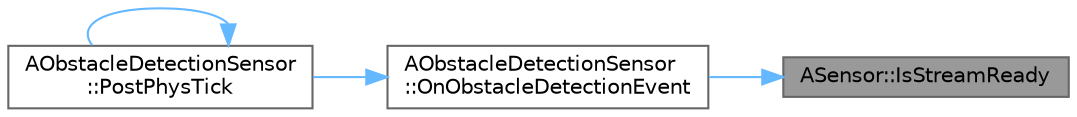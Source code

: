digraph "ASensor::IsStreamReady"
{
 // INTERACTIVE_SVG=YES
 // LATEX_PDF_SIZE
  bgcolor="transparent";
  edge [fontname=Helvetica,fontsize=10,labelfontname=Helvetica,labelfontsize=10];
  node [fontname=Helvetica,fontsize=10,shape=box,height=0.2,width=0.4];
  rankdir="RL";
  Node1 [id="Node000001",label="ASensor::IsStreamReady",height=0.2,width=0.4,color="gray40", fillcolor="grey60", style="filled", fontcolor="black",tooltip=" "];
  Node1 -> Node2 [id="edge1_Node000001_Node000002",dir="back",color="steelblue1",style="solid",tooltip=" "];
  Node2 [id="Node000002",label="AObstacleDetectionSensor\l::OnObstacleDetectionEvent",height=0.2,width=0.4,color="grey40", fillcolor="white", style="filled",URL="$d3/d93/classAObstacleDetectionSensor.html#a86daabb07d1a82d74be5ec006b1c20f4",tooltip=" "];
  Node2 -> Node3 [id="edge2_Node000002_Node000003",dir="back",color="steelblue1",style="solid",tooltip=" "];
  Node3 [id="Node000003",label="AObstacleDetectionSensor\l::PostPhysTick",height=0.2,width=0.4,color="grey40", fillcolor="white", style="filled",URL="$d3/d93/classAObstacleDetectionSensor.html#ab978d30f92a01a9f29c8d54947380f25",tooltip=" "];
  Node3 -> Node3 [id="edge3_Node000003_Node000003",dir="back",color="steelblue1",style="solid",tooltip=" "];
}
